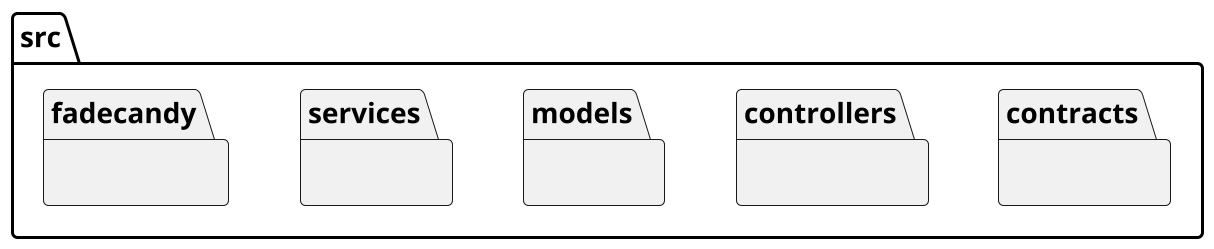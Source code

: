 @startuml
scale 2

package src {
    
    package contracts {
        
    }

    package controllers {

    }

    package models {

    }

    package services {
        
    }

    package fadecandy {
        
    }
}


@enduml